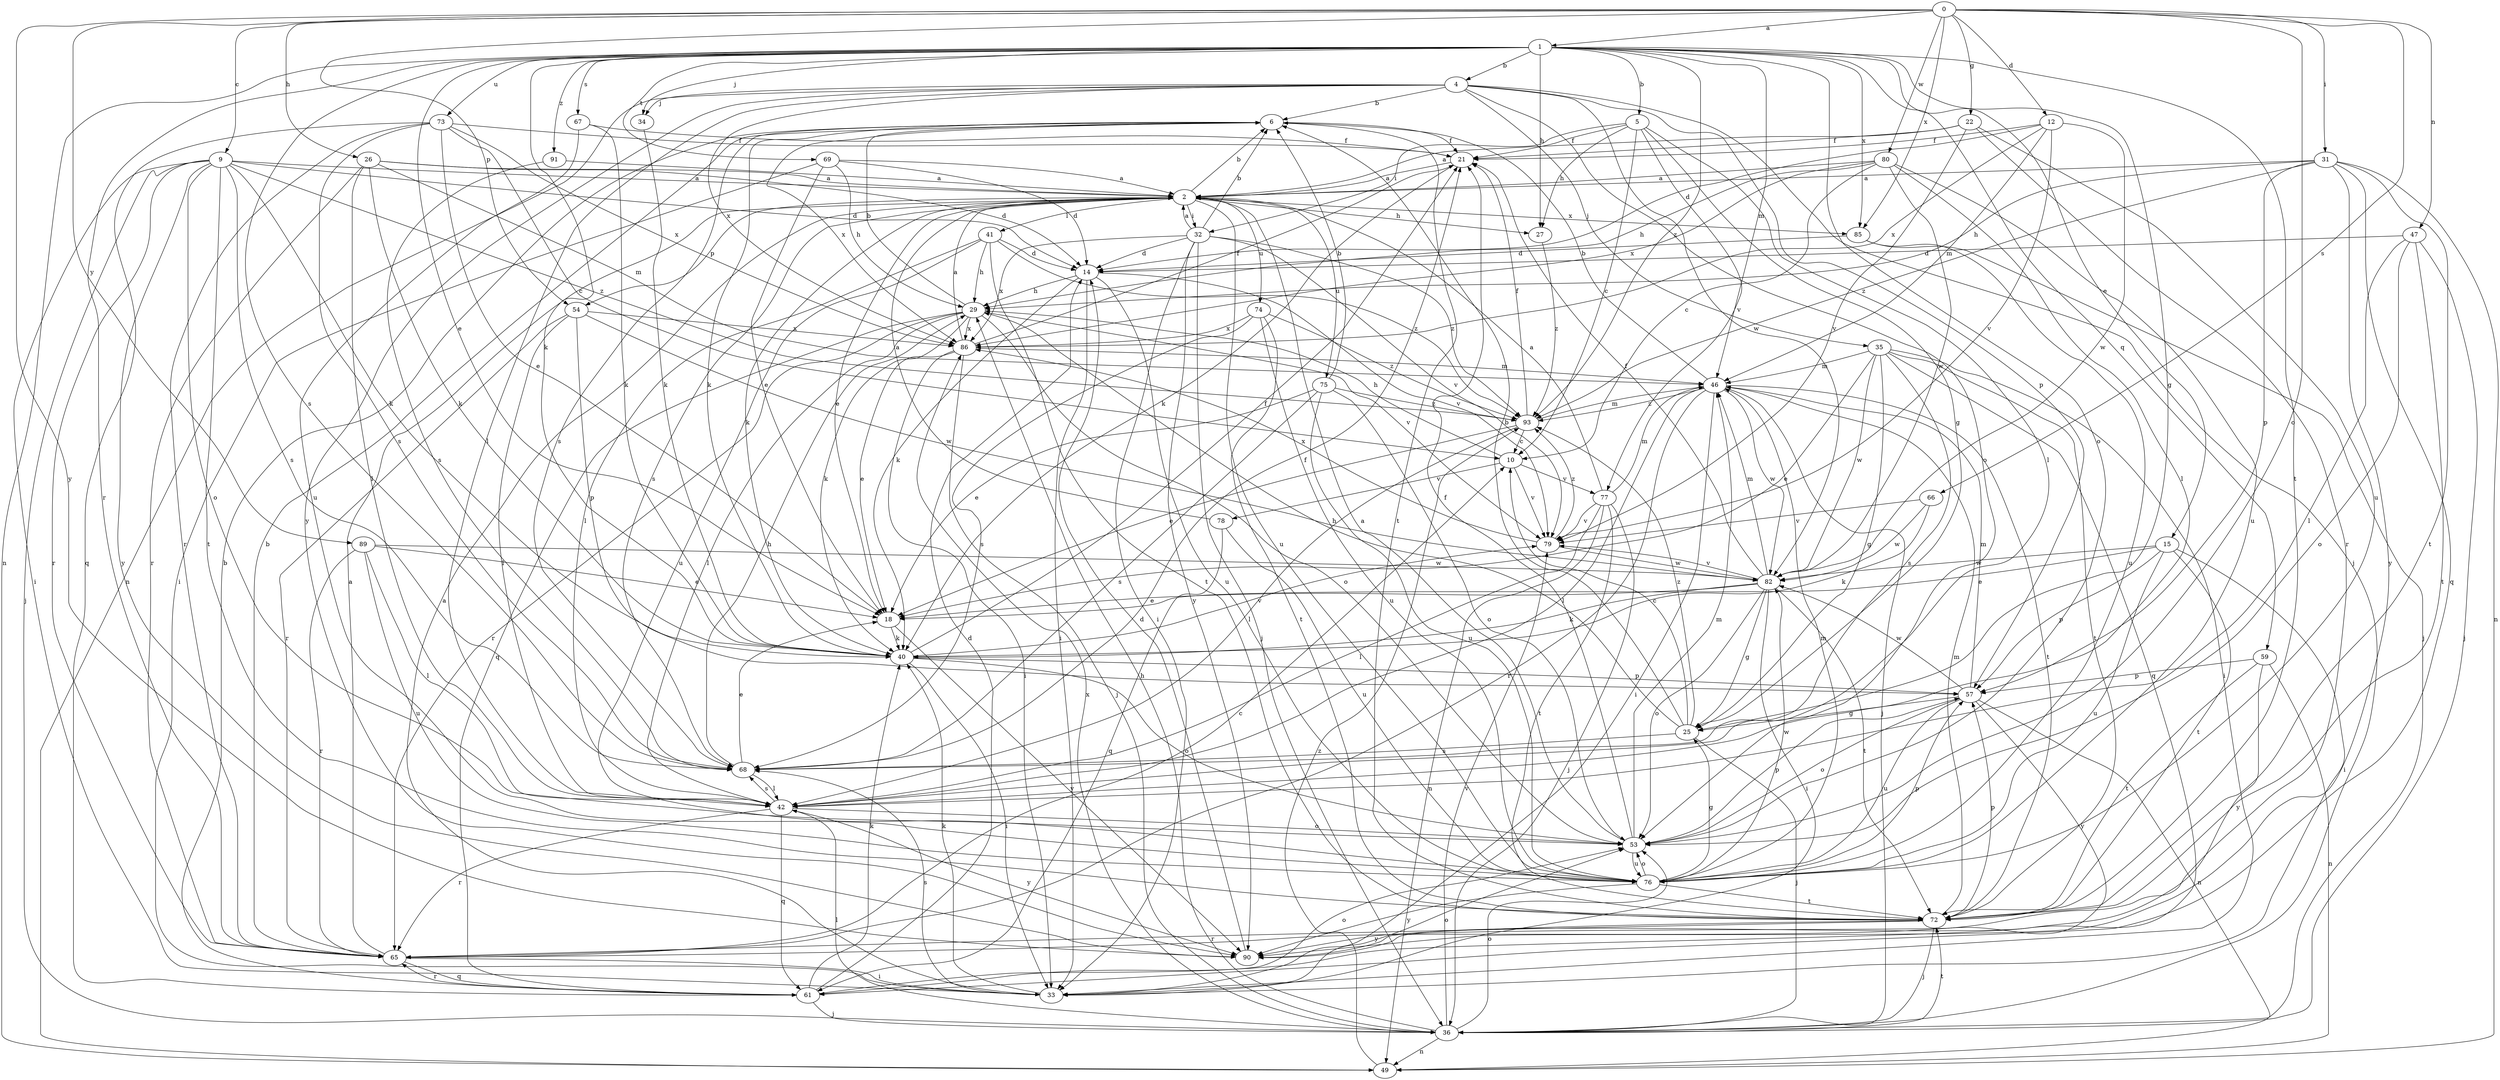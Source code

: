 strict digraph  {
0;
1;
2;
4;
5;
6;
9;
10;
12;
14;
15;
18;
21;
22;
25;
26;
27;
29;
31;
32;
33;
34;
35;
36;
40;
41;
42;
46;
47;
49;
53;
54;
57;
59;
61;
65;
66;
67;
68;
69;
72;
73;
74;
75;
76;
77;
78;
79;
80;
82;
85;
86;
89;
90;
91;
93;
0 -> 1  [label=a];
0 -> 9  [label=c];
0 -> 12  [label=d];
0 -> 22  [label=g];
0 -> 26  [label=h];
0 -> 31  [label=i];
0 -> 47  [label=n];
0 -> 53  [label=o];
0 -> 54  [label=p];
0 -> 66  [label=s];
0 -> 80  [label=w];
0 -> 85  [label=x];
0 -> 89  [label=y];
0 -> 90  [label=y];
1 -> 4  [label=b];
1 -> 5  [label=b];
1 -> 15  [label=e];
1 -> 18  [label=e];
1 -> 25  [label=g];
1 -> 27  [label=h];
1 -> 34  [label=j];
1 -> 40  [label=k];
1 -> 46  [label=m];
1 -> 49  [label=n];
1 -> 53  [label=o];
1 -> 59  [label=q];
1 -> 65  [label=r];
1 -> 67  [label=s];
1 -> 68  [label=s];
1 -> 69  [label=t];
1 -> 72  [label=t];
1 -> 73  [label=u];
1 -> 85  [label=x];
1 -> 91  [label=z];
1 -> 93  [label=z];
2 -> 6  [label=b];
2 -> 18  [label=e];
2 -> 27  [label=h];
2 -> 32  [label=i];
2 -> 40  [label=k];
2 -> 41  [label=l];
2 -> 54  [label=p];
2 -> 68  [label=s];
2 -> 74  [label=u];
2 -> 75  [label=u];
2 -> 76  [label=u];
2 -> 85  [label=x];
4 -> 6  [label=b];
4 -> 34  [label=j];
4 -> 35  [label=j];
4 -> 36  [label=j];
4 -> 42  [label=l];
4 -> 49  [label=n];
4 -> 53  [label=o];
4 -> 57  [label=p];
4 -> 82  [label=w];
4 -> 86  [label=x];
4 -> 90  [label=y];
5 -> 10  [label=c];
5 -> 21  [label=f];
5 -> 25  [label=g];
5 -> 27  [label=h];
5 -> 32  [label=i];
5 -> 42  [label=l];
5 -> 77  [label=v];
6 -> 21  [label=f];
6 -> 40  [label=k];
6 -> 68  [label=s];
6 -> 72  [label=t];
6 -> 86  [label=x];
9 -> 2  [label=a];
9 -> 14  [label=d];
9 -> 33  [label=i];
9 -> 36  [label=j];
9 -> 40  [label=k];
9 -> 53  [label=o];
9 -> 65  [label=r];
9 -> 68  [label=s];
9 -> 72  [label=t];
9 -> 90  [label=y];
9 -> 93  [label=z];
10 -> 29  [label=h];
10 -> 77  [label=v];
10 -> 78  [label=v];
10 -> 79  [label=v];
12 -> 14  [label=d];
12 -> 21  [label=f];
12 -> 46  [label=m];
12 -> 79  [label=v];
12 -> 82  [label=w];
12 -> 86  [label=x];
14 -> 29  [label=h];
14 -> 33  [label=i];
14 -> 40  [label=k];
14 -> 76  [label=u];
14 -> 79  [label=v];
15 -> 18  [label=e];
15 -> 33  [label=i];
15 -> 57  [label=p];
15 -> 72  [label=t];
15 -> 76  [label=u];
15 -> 82  [label=w];
18 -> 40  [label=k];
18 -> 90  [label=y];
21 -> 2  [label=a];
21 -> 40  [label=k];
22 -> 2  [label=a];
22 -> 21  [label=f];
22 -> 65  [label=r];
22 -> 76  [label=u];
22 -> 79  [label=v];
25 -> 6  [label=b];
25 -> 10  [label=c];
25 -> 29  [label=h];
25 -> 36  [label=j];
25 -> 68  [label=s];
25 -> 93  [label=z];
26 -> 2  [label=a];
26 -> 14  [label=d];
26 -> 40  [label=k];
26 -> 42  [label=l];
26 -> 46  [label=m];
26 -> 65  [label=r];
27 -> 93  [label=z];
29 -> 6  [label=b];
29 -> 40  [label=k];
29 -> 42  [label=l];
29 -> 53  [label=o];
29 -> 61  [label=q];
29 -> 65  [label=r];
29 -> 79  [label=v];
29 -> 86  [label=x];
31 -> 2  [label=a];
31 -> 29  [label=h];
31 -> 49  [label=n];
31 -> 57  [label=p];
31 -> 61  [label=q];
31 -> 72  [label=t];
31 -> 90  [label=y];
31 -> 93  [label=z];
32 -> 2  [label=a];
32 -> 6  [label=b];
32 -> 14  [label=d];
32 -> 33  [label=i];
32 -> 36  [label=j];
32 -> 79  [label=v];
32 -> 86  [label=x];
32 -> 90  [label=y];
32 -> 93  [label=z];
33 -> 2  [label=a];
33 -> 40  [label=k];
33 -> 53  [label=o];
33 -> 68  [label=s];
34 -> 40  [label=k];
35 -> 18  [label=e];
35 -> 25  [label=g];
35 -> 33  [label=i];
35 -> 46  [label=m];
35 -> 61  [label=q];
35 -> 68  [label=s];
35 -> 72  [label=t];
35 -> 82  [label=w];
36 -> 29  [label=h];
36 -> 42  [label=l];
36 -> 49  [label=n];
36 -> 53  [label=o];
36 -> 72  [label=t];
36 -> 79  [label=v];
36 -> 86  [label=x];
40 -> 21  [label=f];
40 -> 33  [label=i];
40 -> 53  [label=o];
40 -> 57  [label=p];
40 -> 79  [label=v];
41 -> 14  [label=d];
41 -> 29  [label=h];
41 -> 42  [label=l];
41 -> 72  [label=t];
41 -> 76  [label=u];
41 -> 93  [label=z];
42 -> 53  [label=o];
42 -> 61  [label=q];
42 -> 65  [label=r];
42 -> 68  [label=s];
42 -> 90  [label=y];
46 -> 6  [label=b];
46 -> 33  [label=i];
46 -> 36  [label=j];
46 -> 42  [label=l];
46 -> 65  [label=r];
46 -> 72  [label=t];
46 -> 82  [label=w];
46 -> 93  [label=z];
47 -> 14  [label=d];
47 -> 36  [label=j];
47 -> 42  [label=l];
47 -> 53  [label=o];
47 -> 72  [label=t];
49 -> 93  [label=z];
53 -> 2  [label=a];
53 -> 21  [label=f];
53 -> 46  [label=m];
53 -> 57  [label=p];
53 -> 76  [label=u];
54 -> 42  [label=l];
54 -> 57  [label=p];
54 -> 65  [label=r];
54 -> 82  [label=w];
54 -> 86  [label=x];
57 -> 25  [label=g];
57 -> 46  [label=m];
57 -> 49  [label=n];
57 -> 53  [label=o];
57 -> 76  [label=u];
57 -> 82  [label=w];
57 -> 90  [label=y];
59 -> 49  [label=n];
59 -> 57  [label=p];
59 -> 72  [label=t];
59 -> 90  [label=y];
61 -> 6  [label=b];
61 -> 14  [label=d];
61 -> 36  [label=j];
61 -> 40  [label=k];
61 -> 53  [label=o];
61 -> 65  [label=r];
65 -> 2  [label=a];
65 -> 6  [label=b];
65 -> 10  [label=c];
65 -> 33  [label=i];
65 -> 61  [label=q];
66 -> 40  [label=k];
66 -> 79  [label=v];
66 -> 82  [label=w];
67 -> 21  [label=f];
67 -> 40  [label=k];
67 -> 76  [label=u];
68 -> 18  [label=e];
68 -> 21  [label=f];
68 -> 29  [label=h];
68 -> 42  [label=l];
69 -> 2  [label=a];
69 -> 14  [label=d];
69 -> 18  [label=e];
69 -> 29  [label=h];
69 -> 33  [label=i];
72 -> 36  [label=j];
72 -> 46  [label=m];
72 -> 57  [label=p];
72 -> 65  [label=r];
72 -> 90  [label=y];
73 -> 10  [label=c];
73 -> 18  [label=e];
73 -> 21  [label=f];
73 -> 61  [label=q];
73 -> 65  [label=r];
73 -> 68  [label=s];
73 -> 86  [label=x];
74 -> 68  [label=s];
74 -> 72  [label=t];
74 -> 76  [label=u];
74 -> 86  [label=x];
74 -> 93  [label=z];
75 -> 6  [label=b];
75 -> 18  [label=e];
75 -> 53  [label=o];
75 -> 68  [label=s];
75 -> 76  [label=u];
75 -> 93  [label=z];
76 -> 25  [label=g];
76 -> 46  [label=m];
76 -> 53  [label=o];
76 -> 57  [label=p];
76 -> 72  [label=t];
76 -> 82  [label=w];
76 -> 90  [label=y];
77 -> 2  [label=a];
77 -> 36  [label=j];
77 -> 42  [label=l];
77 -> 46  [label=m];
77 -> 49  [label=n];
77 -> 72  [label=t];
77 -> 79  [label=v];
78 -> 2  [label=a];
78 -> 61  [label=q];
78 -> 76  [label=u];
79 -> 82  [label=w];
79 -> 86  [label=x];
79 -> 93  [label=z];
80 -> 2  [label=a];
80 -> 10  [label=c];
80 -> 29  [label=h];
80 -> 42  [label=l];
80 -> 76  [label=u];
80 -> 82  [label=w];
80 -> 86  [label=x];
82 -> 18  [label=e];
82 -> 21  [label=f];
82 -> 25  [label=g];
82 -> 33  [label=i];
82 -> 40  [label=k];
82 -> 46  [label=m];
82 -> 53  [label=o];
82 -> 72  [label=t];
82 -> 79  [label=v];
85 -> 14  [label=d];
85 -> 36  [label=j];
85 -> 76  [label=u];
86 -> 2  [label=a];
86 -> 18  [label=e];
86 -> 21  [label=f];
86 -> 33  [label=i];
86 -> 36  [label=j];
86 -> 46  [label=m];
89 -> 18  [label=e];
89 -> 42  [label=l];
89 -> 65  [label=r];
89 -> 76  [label=u];
89 -> 82  [label=w];
90 -> 14  [label=d];
91 -> 2  [label=a];
91 -> 68  [label=s];
93 -> 10  [label=c];
93 -> 18  [label=e];
93 -> 21  [label=f];
93 -> 42  [label=l];
93 -> 46  [label=m];
}
